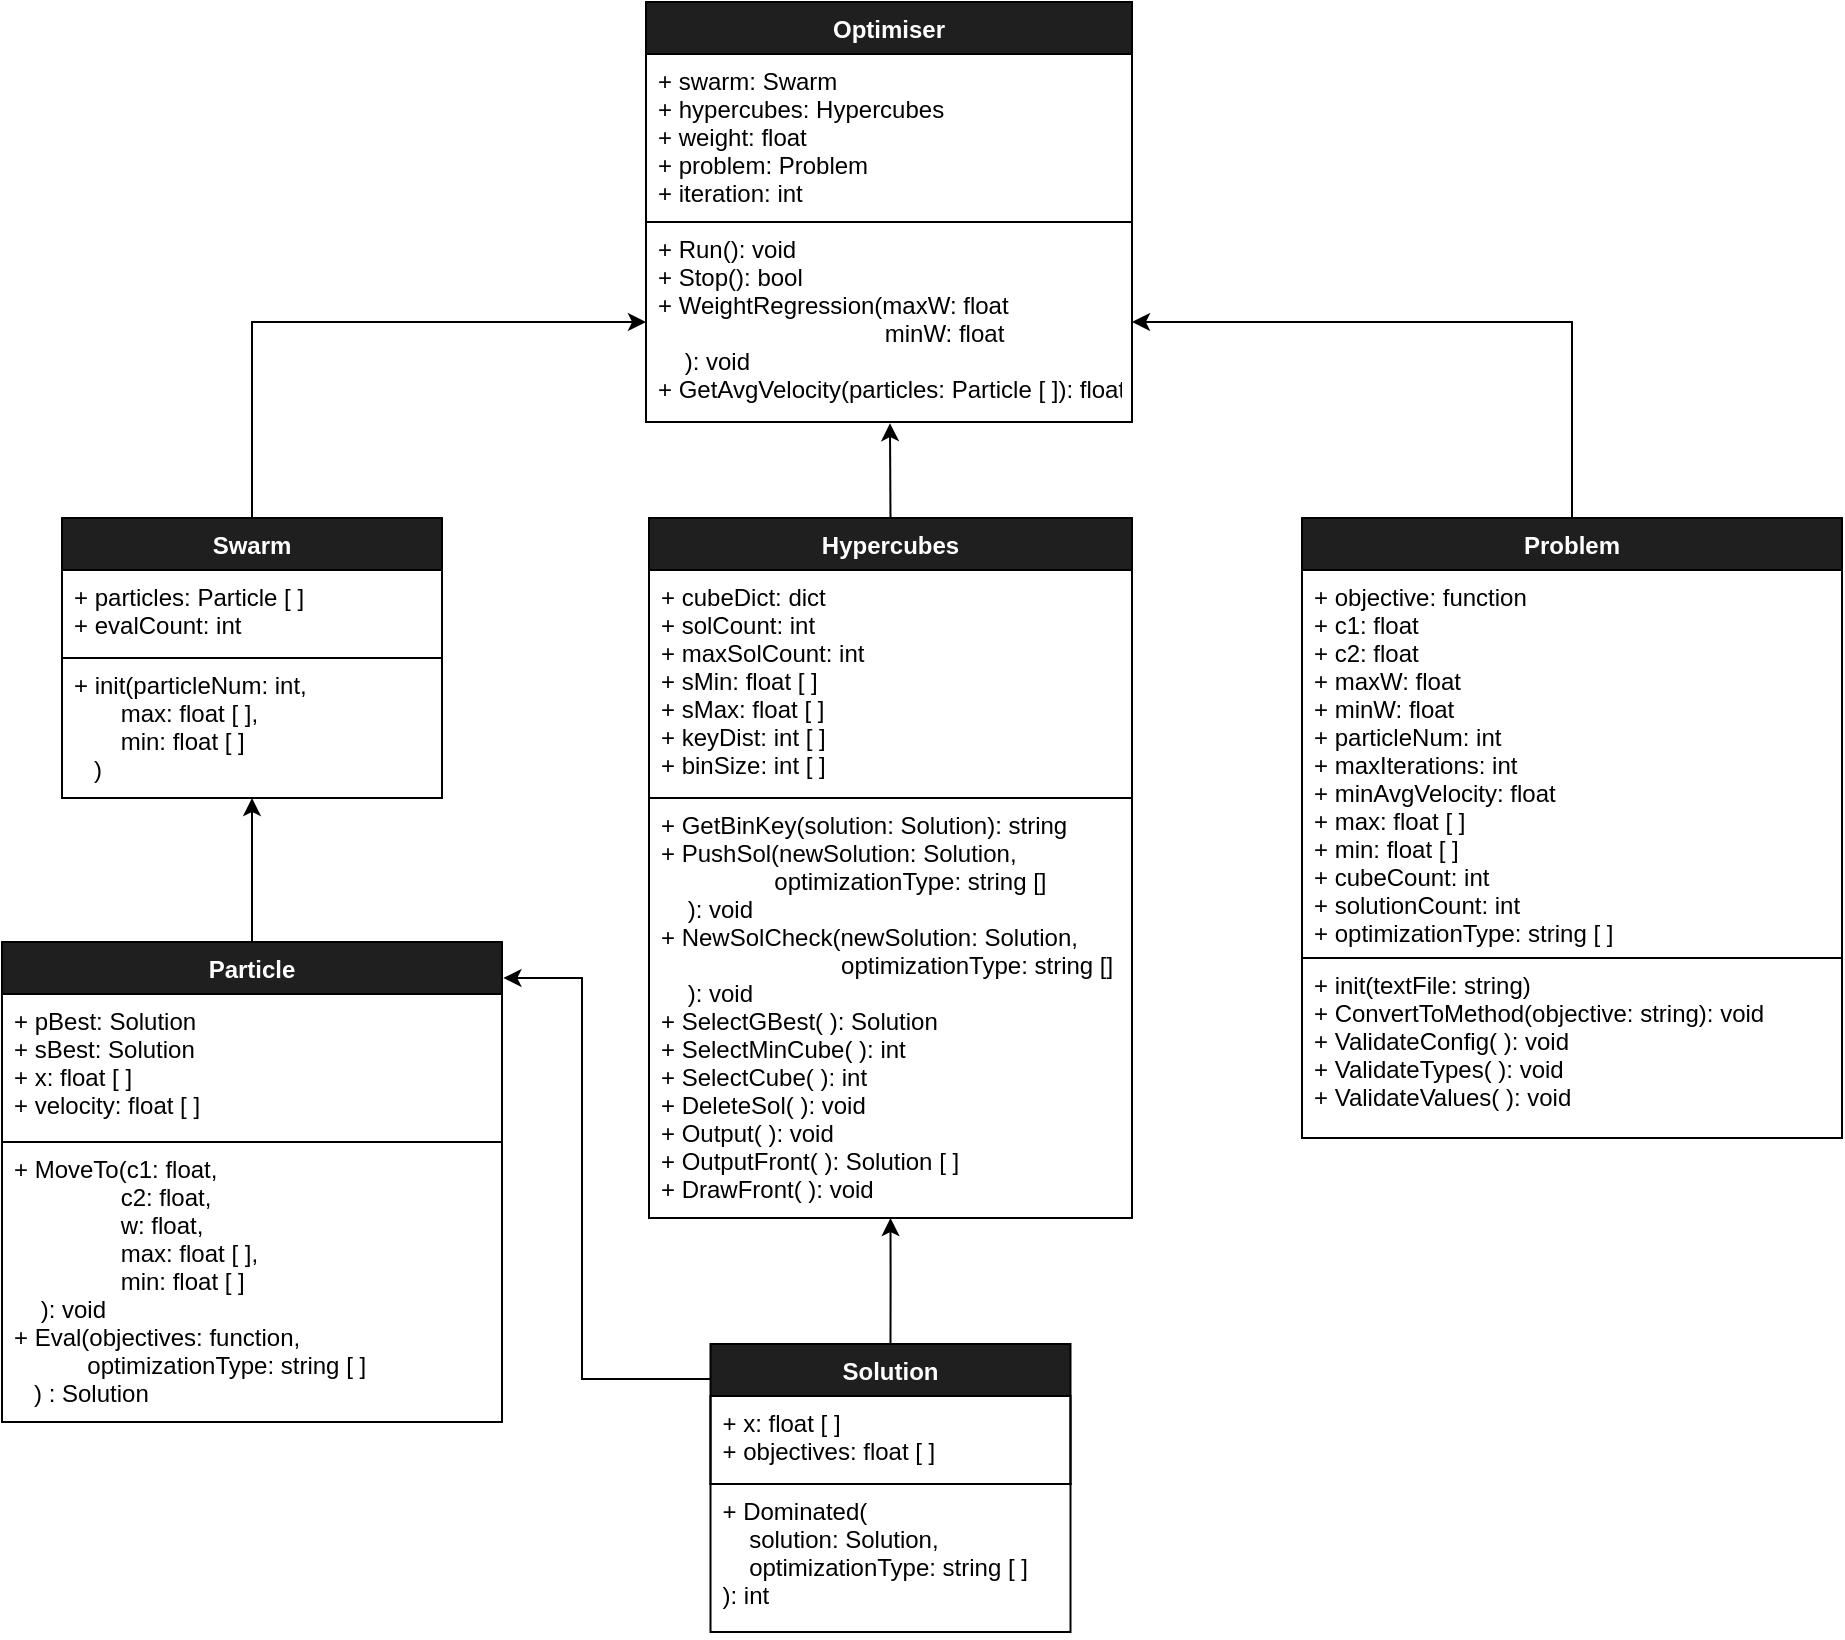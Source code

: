 <mxfile version="13.6.6" type="device"><diagram id="xZePv47nhXY1gjqLUgJZ" name="Page-1"><mxGraphModel dx="1108" dy="794" grid="1" gridSize="10" guides="1" tooltips="1" connect="1" arrows="1" fold="1" page="1" pageScale="1" pageWidth="1169" pageHeight="827" background="#ffffff" math="0" shadow="0"><root><mxCell id="0"/><mxCell id="1" parent="0"/><mxCell id="JY5edF8O_84KhHBWNWvw-21" value="+ Dominated(&#10;    solution: Solution,&#10;    optimizationType: string [ ]&#10;): int&#10;" style="text;fillColor=none;align=left;verticalAlign=top;spacingLeft=4;spacingRight=4;overflow=hidden;rotatable=0;points=[[0,0.5],[1,0.5]];portConstraint=eastwest;strokeColor=#000000;fontColor=#000000;" parent="1" vertex="1"><mxGeometry x="534.25" y="741" width="180" height="74" as="geometry"/></mxCell><mxCell id="JY5edF8O_84KhHBWNWvw-26" style="edgeStyle=orthogonalEdgeStyle;rounded=0;orthogonalLoop=1;jettySize=auto;html=1;exitX=0.5;exitY=0;exitDx=0;exitDy=0;fontColor=#000000;strokeColor=#000000;endArrow=classic;endFill=1;" parent="1" source="JY5edF8O_84KhHBWNWvw-22" target="JY5edF8O_84KhHBWNWvw-8" edge="1"><mxGeometry relative="1" as="geometry"/></mxCell><mxCell id="JY5edF8O_84KhHBWNWvw-29" style="edgeStyle=orthogonalEdgeStyle;rounded=0;orthogonalLoop=1;jettySize=auto;html=1;exitX=0.5;exitY=0;exitDx=0;exitDy=0;entryX=1;entryY=0.5;entryDx=0;entryDy=0;endArrow=classic;endFill=1;strokeColor=#000000;fontColor=#000000;" parent="1" source="JY5edF8O_84KhHBWNWvw-13" target="JY5edF8O_84KhHBWNWvw-8" edge="1"><mxGeometry relative="1" as="geometry"/></mxCell><mxCell id="JY5edF8O_84KhHBWNWvw-32" style="edgeStyle=orthogonalEdgeStyle;rounded=0;orthogonalLoop=1;jettySize=auto;html=1;exitX=0.5;exitY=0;exitDx=0;exitDy=0;endArrow=classic;endFill=1;strokeColor=#000000;fontColor=#000000;" parent="1" source="JY5edF8O_84KhHBWNWvw-18" edge="1"><mxGeometry relative="1" as="geometry"><mxPoint x="624.25" y="608" as="targetPoint"/></mxGeometry></mxCell><mxCell id="JY5edF8O_84KhHBWNWvw-33" style="edgeStyle=orthogonalEdgeStyle;rounded=0;orthogonalLoop=1;jettySize=auto;html=1;exitX=0.5;exitY=0;exitDx=0;exitDy=0;entryX=0.5;entryY=1;entryDx=0;entryDy=0;entryPerimeter=0;endArrow=classic;endFill=1;strokeColor=#000000;fontColor=#000000;" parent="1" source="JY5edF8O_84KhHBWNWvw-9" target="JY5edF8O_84KhHBWNWvw-25" edge="1"><mxGeometry relative="1" as="geometry"/></mxCell><mxCell id="JY5edF8O_84KhHBWNWvw-35" style="edgeStyle=orthogonalEdgeStyle;rounded=0;orthogonalLoop=1;jettySize=auto;html=1;exitX=0;exitY=0.25;exitDx=0;exitDy=0;endArrow=classic;endFill=1;strokeColor=#000000;fontColor=#000000;entryX=1.003;entryY=0.073;entryDx=0;entryDy=0;entryPerimeter=0;" parent="1" source="JY5edF8O_84KhHBWNWvw-18" target="JY5edF8O_84KhHBWNWvw-9" edge="1"><mxGeometry relative="1" as="geometry"><mxPoint x="450" y="532" as="targetPoint"/><Array as="points"><mxPoint x="470" y="689"/><mxPoint x="470" y="488"/><mxPoint x="431" y="488"/></Array></mxGeometry></mxCell><mxCell id="J449ai-5pD1zcgtnjG2J-1" value="" style="endArrow=classic;html=1;exitX=0.5;exitY=0;exitDx=0;exitDy=0;entryX=0.502;entryY=1.006;entryDx=0;entryDy=0;entryPerimeter=0;" parent="1" source="JY5edF8O_84KhHBWNWvw-1" target="JY5edF8O_84KhHBWNWvw-8" edge="1"><mxGeometry width="50" height="50" relative="1" as="geometry"><mxPoint x="600" y="270" as="sourcePoint"/><mxPoint x="625" y="210" as="targetPoint"/></mxGeometry></mxCell><mxCell id="JY5edF8O_84KhHBWNWvw-1" value="Hypercubes" style="swimlane;fontStyle=1;align=center;verticalAlign=top;childLayout=stackLayout;horizontal=1;startSize=26;horizontalStack=0;resizeParent=1;resizeParentMax=0;resizeLast=0;collapsible=1;marginBottom=0;strokeColor=#000000;fontColor=#FFFFFF;fillColor=#1F1F1F;" parent="1" vertex="1"><mxGeometry x="503.5" y="258" width="241.5" height="350" as="geometry"/></mxCell><mxCell id="JY5edF8O_84KhHBWNWvw-2" value="+ cubeDict: dict&#10;+ solCount: int&#10;+ maxSolCount: int&#10;+ sMin: float [ ]&#10;+ sMax: float [ ]&#10;+ keyDist: int [ ]&#10;+ binSize: int [ ]" style="text;fillColor=none;align=left;verticalAlign=top;spacingLeft=4;spacingRight=4;overflow=hidden;rotatable=0;points=[[0,0.5],[1,0.5]];portConstraint=eastwest;fontColor=#000000;strokeColor=#000000;" parent="JY5edF8O_84KhHBWNWvw-1" vertex="1"><mxGeometry y="26" width="241.5" height="114" as="geometry"/></mxCell><mxCell id="JY5edF8O_84KhHBWNWvw-4" value="+ GetBinKey(solution: Solution): string&#10;+ PushSol(newSolution: Solution, &#10;                 optimizationType: string []&#10;    ): void&#10;+ NewSolCheck(newSolution: Solution, &#10;                           optimizationType: string []&#10;    ): void&#10;+ SelectGBest( ): Solution&#10;+ SelectMinCube( ): int&#10;+ SelectCube( ): int&#10;+ DeleteSol( ): void&#10;+ Output( ): void&#10;+ OutputFront( ): Solution [ ]&#10;+ DrawFront( ): void" style="text;fillColor=none;align=left;verticalAlign=top;spacingLeft=4;spacingRight=4;overflow=hidden;rotatable=0;points=[[0,0.5],[1,0.5]];portConstraint=eastwest;fontColor=#000000;strokeColor=#000000;" parent="JY5edF8O_84KhHBWNWvw-1" vertex="1"><mxGeometry y="140" width="241.5" height="210" as="geometry"/></mxCell><mxCell id="JY5edF8O_84KhHBWNWvw-13" value="Problem" style="swimlane;fontStyle=1;align=center;verticalAlign=top;childLayout=stackLayout;horizontal=1;startSize=26;horizontalStack=0;resizeParent=1;resizeParentMax=0;resizeLast=0;collapsible=1;marginBottom=0;fillColor=#1F1F1F;fontColor=#FFFFFF;" parent="1" vertex="1"><mxGeometry x="830" y="258" width="270" height="310" as="geometry"/></mxCell><mxCell id="JY5edF8O_84KhHBWNWvw-14" value="+ objective: function&#10;+ c1: float&#10;+ c2: float&#10;+ maxW: float&#10;+ minW: float&#10;+ particleNum: int&#10;+ maxIterations: int&#10;+ minAvgVelocity: float&#10;+ max: float [ ]&#10;+ min: float [ ]&#10;+ cubeCount: int&#10;+ solutionCount: int&#10;+ optimizationType: string [ ]" style="text;fillColor=none;align=left;verticalAlign=top;spacingLeft=4;spacingRight=4;overflow=hidden;rotatable=0;points=[[0,0.5],[1,0.5]];portConstraint=eastwest;fontColor=#000000;strokeColor=#000000;" parent="JY5edF8O_84KhHBWNWvw-13" vertex="1"><mxGeometry y="26" width="270" height="194" as="geometry"/></mxCell><mxCell id="JY5edF8O_84KhHBWNWvw-16" value="+ init(textFile: string)&#10;+ ConvertToMethod(objective: string): void&#10;+ ValidateConfig( ): void&#10;+ ValidateTypes( ): void&#10;+ ValidateValues( ): void" style="text;fillColor=none;align=left;verticalAlign=top;spacingLeft=4;spacingRight=4;overflow=hidden;rotatable=0;points=[[0,0.5],[1,0.5]];portConstraint=eastwest;fontColor=#000000;strokeColor=#000000;" parent="JY5edF8O_84KhHBWNWvw-13" vertex="1"><mxGeometry y="220" width="270" height="90" as="geometry"/></mxCell><mxCell id="JY5edF8O_84KhHBWNWvw-18" value="Solution" style="swimlane;fontStyle=1;align=center;verticalAlign=top;childLayout=stackLayout;horizontal=1;startSize=26;horizontalStack=0;resizeParent=1;resizeParentMax=0;resizeLast=0;collapsible=1;marginBottom=0;strokeColor=#000000;fillColor=#1F1F1F;fontColor=#FFFFFF;" parent="1" vertex="1"><mxGeometry x="534.25" y="671" width="180" height="70" as="geometry"/></mxCell><mxCell id="JY5edF8O_84KhHBWNWvw-19" value="+ x: float [ ]&#10;+ objectives: float [ ] " style="text;fillColor=none;align=left;verticalAlign=top;spacingLeft=4;spacingRight=4;overflow=hidden;rotatable=0;points=[[0,0.5],[1,0.5]];portConstraint=eastwest;strokeColor=#000000;fontColor=#000000;" parent="JY5edF8O_84KhHBWNWvw-18" vertex="1"><mxGeometry y="26" width="180" height="44" as="geometry"/></mxCell><mxCell id="JY5edF8O_84KhHBWNWvw-22" value="Swarm" style="swimlane;fontStyle=1;align=center;verticalAlign=top;childLayout=stackLayout;horizontal=1;startSize=26;horizontalStack=0;resizeParent=1;resizeParentMax=0;resizeLast=0;collapsible=1;marginBottom=0;fillColor=#1F1F1F;fontColor=#FFFFFF;" parent="1" vertex="1"><mxGeometry x="210" y="258" width="190" height="140" as="geometry"/></mxCell><mxCell id="JY5edF8O_84KhHBWNWvw-23" value="+ particles: Particle [ ] &#10;+ evalCount: int" style="text;fillColor=none;align=left;verticalAlign=top;spacingLeft=4;spacingRight=4;overflow=hidden;rotatable=0;points=[[0,0.5],[1,0.5]];portConstraint=eastwest;fontColor=#000000;strokeColor=#000000;" parent="JY5edF8O_84KhHBWNWvw-22" vertex="1"><mxGeometry y="26" width="190" height="44" as="geometry"/></mxCell><mxCell id="JY5edF8O_84KhHBWNWvw-25" value="+ init(particleNum: int, &#10;       max: float [ ],&#10;       min: float [ ]&#10;   )" style="text;fillColor=none;align=left;verticalAlign=top;spacingLeft=4;spacingRight=4;overflow=hidden;rotatable=0;points=[[0,0.5],[1,0.5]];portConstraint=eastwest;fontColor=#000000;strokeColor=#000000;" parent="JY5edF8O_84KhHBWNWvw-22" vertex="1"><mxGeometry y="70" width="190" height="70" as="geometry"/></mxCell><mxCell id="JY5edF8O_84KhHBWNWvw-9" value="Particle" style="swimlane;fontStyle=1;align=center;verticalAlign=top;childLayout=stackLayout;horizontal=1;startSize=26;horizontalStack=0;resizeParent=1;resizeParentMax=0;resizeLast=0;collapsible=1;marginBottom=0;strokeColor=#000000;fillColor=#1F1F1F;fontColor=#FFFFFF;" parent="1" vertex="1"><mxGeometry x="180" y="470" width="250" height="240" as="geometry"/></mxCell><mxCell id="JY5edF8O_84KhHBWNWvw-10" value="+ pBest: Solution&#10;+ sBest: Solution&#10;+ x: float [ ]&#10;+ velocity: float [ ]" style="text;fillColor=none;align=left;verticalAlign=top;spacingLeft=4;spacingRight=4;overflow=hidden;rotatable=0;points=[[0,0.5],[1,0.5]];portConstraint=eastwest;fontColor=#000000;strokeColor=#000000;" parent="JY5edF8O_84KhHBWNWvw-9" vertex="1"><mxGeometry y="26" width="250" height="74" as="geometry"/></mxCell><mxCell id="JY5edF8O_84KhHBWNWvw-12" value="+ MoveTo(c1: float, &#10;                c2: float, &#10;                w: float, &#10;                max: float [ ], &#10;                min: float [ ]&#10;    ): void&#10;+ Eval(objectives: function, &#10;           optimizationType: string [ ]&#10;   ) : Solution" style="text;fillColor=none;align=left;verticalAlign=top;spacingLeft=4;spacingRight=4;overflow=hidden;rotatable=0;points=[[0,0.5],[1,0.5]];portConstraint=eastwest;fontColor=#000000;strokeColor=#000000;" parent="JY5edF8O_84KhHBWNWvw-9" vertex="1"><mxGeometry y="100" width="250" height="140" as="geometry"/></mxCell><mxCell id="JY5edF8O_84KhHBWNWvw-5" value="Optimiser" style="swimlane;fontStyle=1;align=center;verticalAlign=top;childLayout=stackLayout;horizontal=1;startSize=26;horizontalStack=0;resizeParent=1;resizeParentMax=0;resizeLast=0;collapsible=1;marginBottom=0;fillColor=#1F1F1F;fontColor=#FFFFFF;" parent="1" vertex="1"><mxGeometry x="502" width="243" height="210" as="geometry"/></mxCell><mxCell id="JY5edF8O_84KhHBWNWvw-6" value="+ swarm: Swarm&#10;+ hypercubes: Hypercubes&#10;+ weight: float&#10;+ problem: Problem&#10;+ iteration: int" style="text;fillColor=none;align=left;verticalAlign=top;spacingLeft=4;spacingRight=4;overflow=hidden;rotatable=0;points=[[0,0.5],[1,0.5]];portConstraint=eastwest;fontColor=#000000;strokeColor=#000000;" parent="JY5edF8O_84KhHBWNWvw-5" vertex="1"><mxGeometry y="26" width="243" height="84" as="geometry"/></mxCell><mxCell id="JY5edF8O_84KhHBWNWvw-8" value="+ Run(): void&#10;+ Stop(): bool&#10;+ WeightRegression(maxW: float&#10;                                  minW: float &#10;    ): void&#10;+ GetAvgVelocity(particles: Particle [ ]): float&#10;" style="text;fillColor=none;align=left;verticalAlign=top;spacingLeft=4;spacingRight=4;overflow=hidden;rotatable=0;points=[[0,0.5],[1,0.5]];portConstraint=eastwest;fontColor=#000000;strokeColor=#000000;" parent="JY5edF8O_84KhHBWNWvw-5" vertex="1"><mxGeometry y="110" width="243" height="100" as="geometry"/></mxCell></root></mxGraphModel></diagram></mxfile>